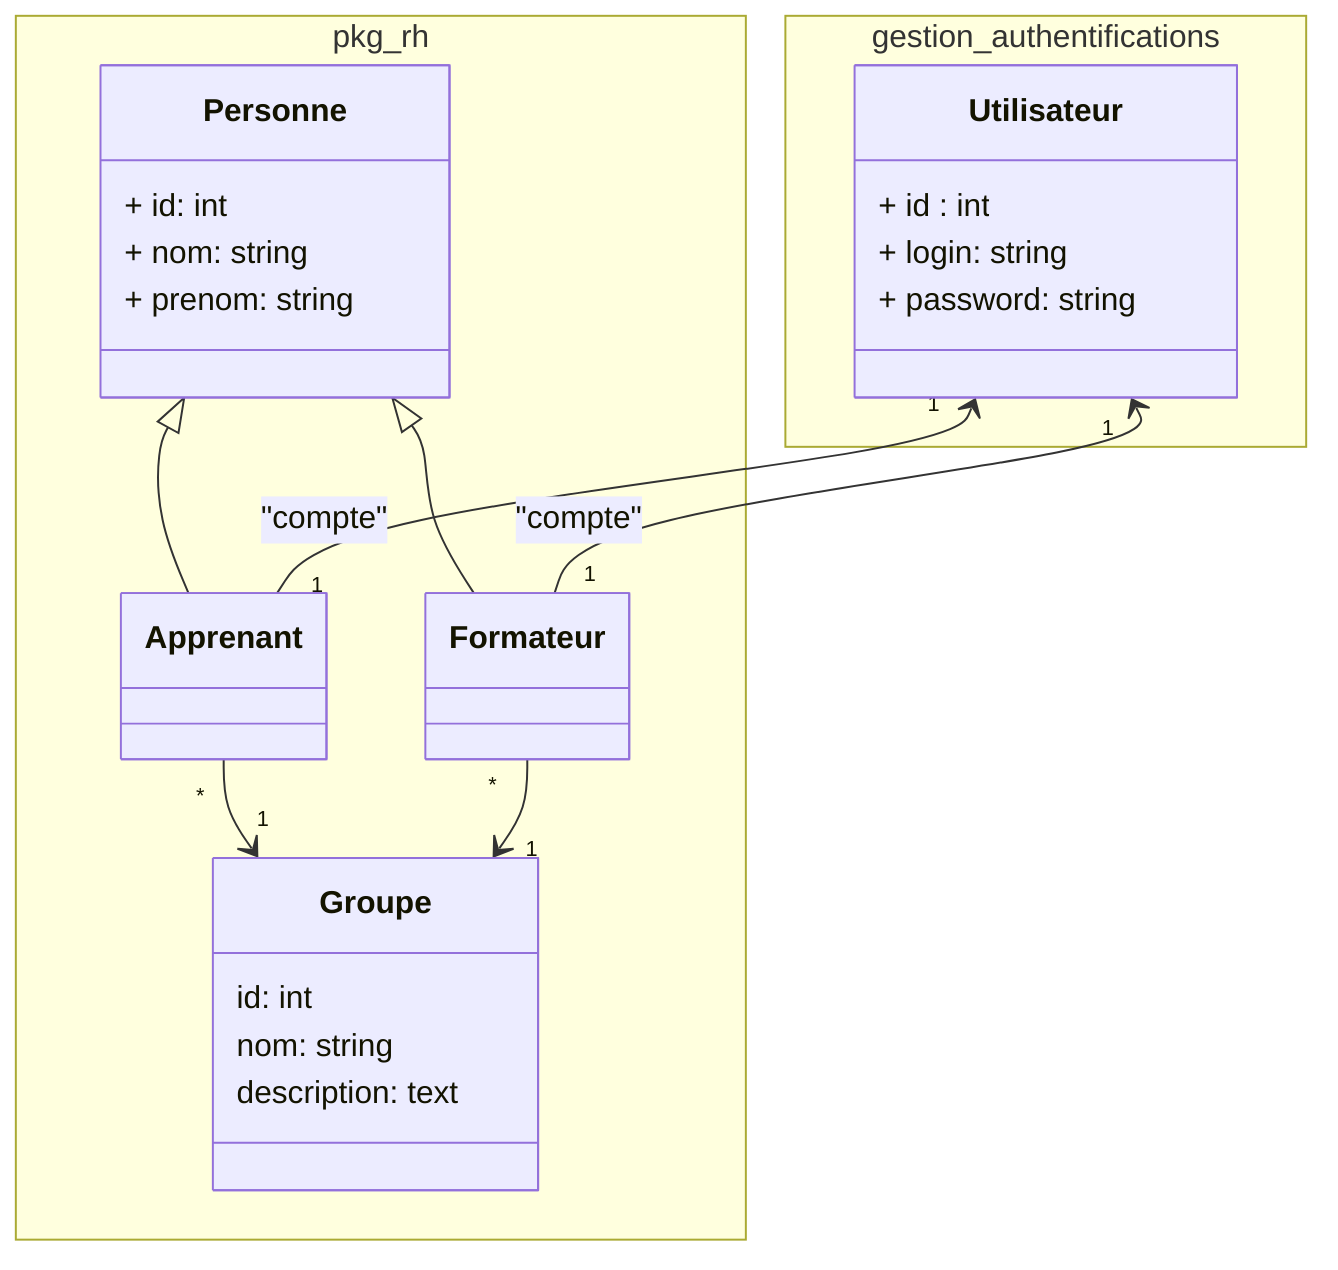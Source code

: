 classDiagram

namespace pkg_rh {


class Personne {
    + id: int 
    + nom: string 
    + prenom: string 

    %% + type : string : Voue ne pouvez pas ajouter le champs type ici, il doit être ajouter dans la base de données 
    %% Le change type est sumbolisé dans le diagramme de classe par la notion d'héritage
}
class Formateur 
class Apprenant

class  Groupe {
    id: int
    nom: string
    description: text
}

}


namespace gestion_authentifications {

class Utilisateur {
    + id : int
    + login: string 
    + password: string 
}
}

Personne <|-- Formateur
Personne <|-- Apprenant 
Utilisateur "1" <-- "1" Formateur : "compte"
Utilisateur "1" <-- "1" Apprenant : "compte"

Apprenant  "*" --> "1"  Groupe 

Formateur "*" --> "1" Groupe